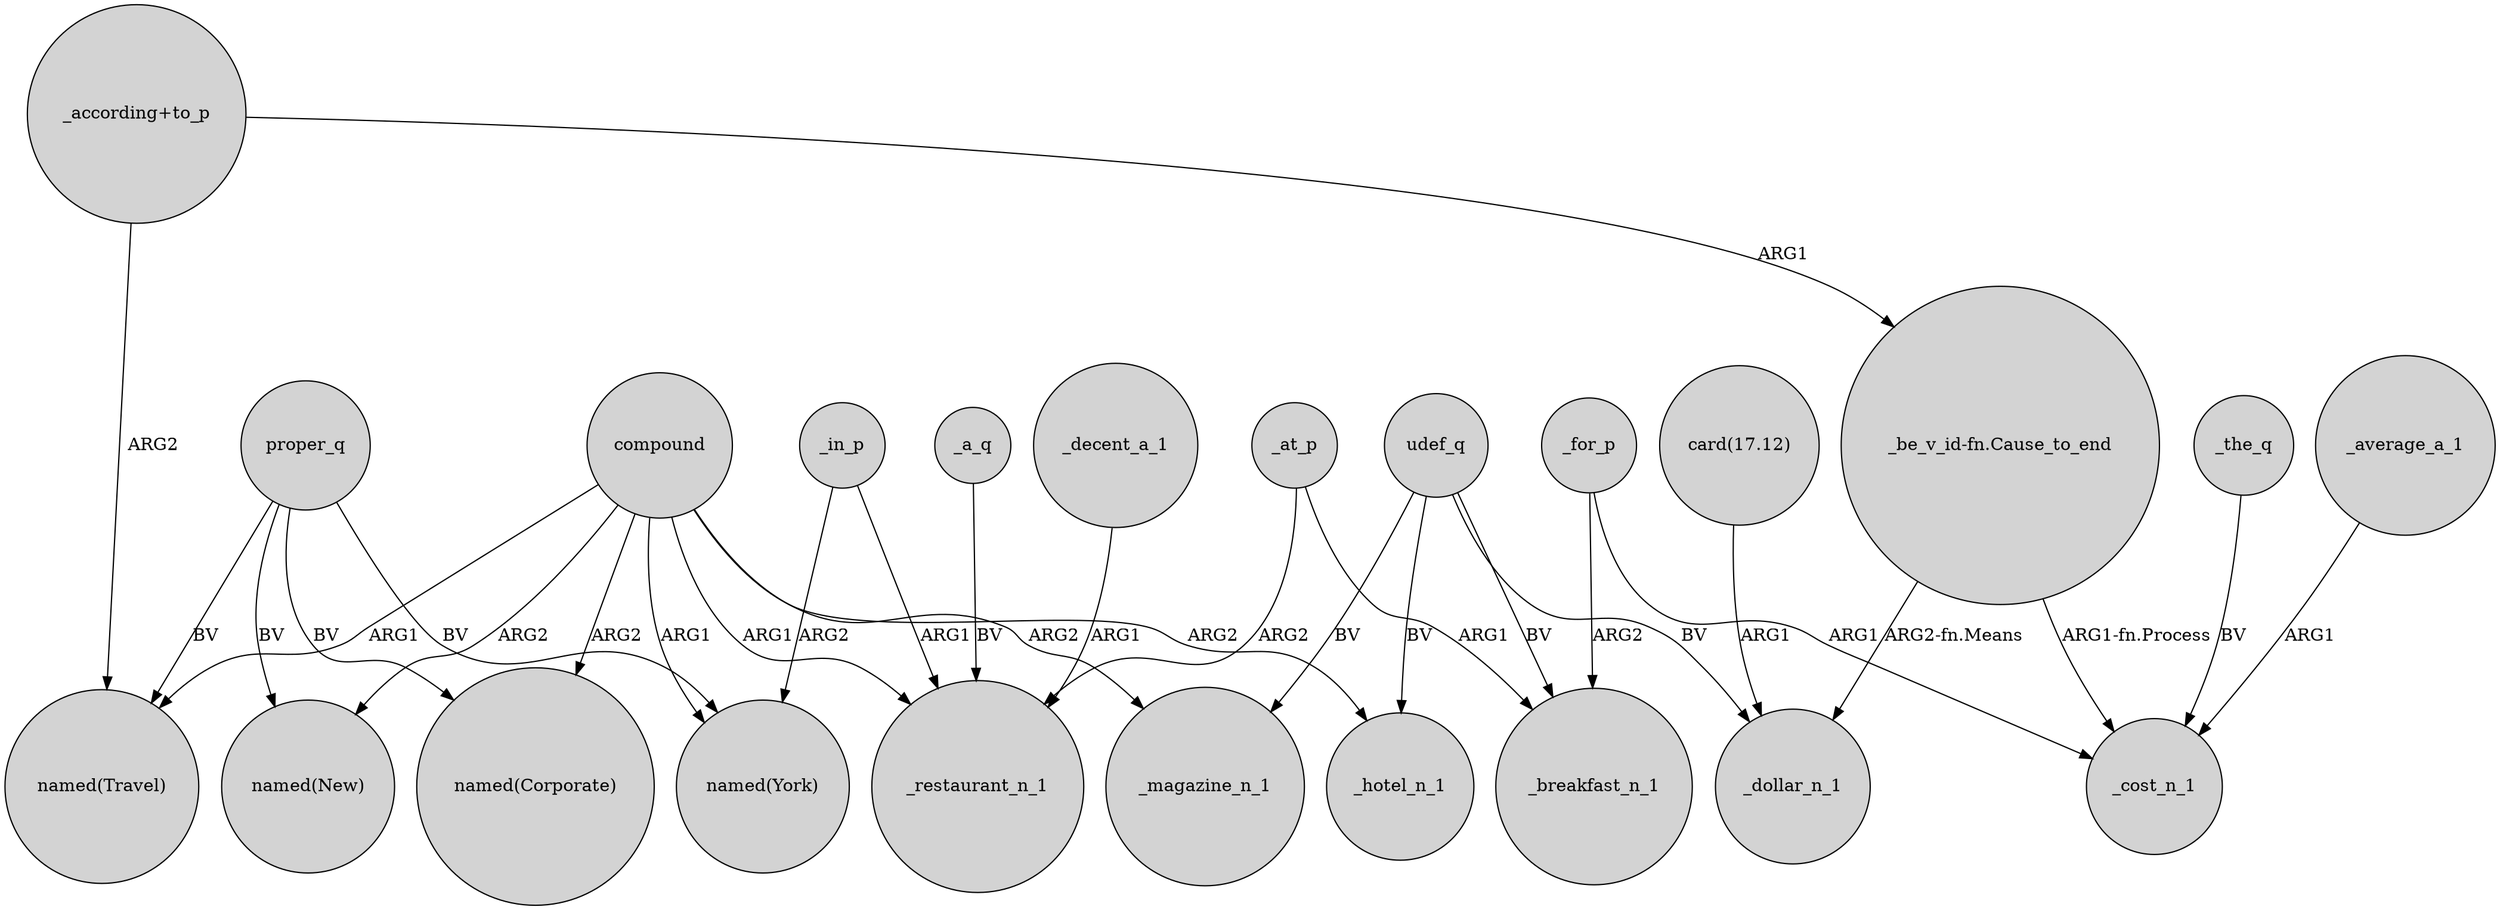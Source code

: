 digraph {
	node [shape=circle style=filled]
	compound -> "named(Travel)" [label=ARG1]
	"_according+to_p" -> "_be_v_id-fn.Cause_to_end" [label=ARG1]
	proper_q -> "named(Travel)" [label=BV]
	compound -> "named(New)" [label=ARG2]
	_a_q -> _restaurant_n_1 [label=BV]
	udef_q -> _breakfast_n_1 [label=BV]
	_at_p -> _restaurant_n_1 [label=ARG2]
	proper_q -> "named(New)" [label=BV]
	compound -> _magazine_n_1 [label=ARG2]
	"_be_v_id-fn.Cause_to_end" -> _dollar_n_1 [label="ARG2-fn.Means"]
	compound -> "named(Corporate)" [label=ARG2]
	_the_q -> _cost_n_1 [label=BV]
	_for_p -> _cost_n_1 [label=ARG1]
	proper_q -> "named(York)" [label=BV]
	compound -> _hotel_n_1 [label=ARG2]
	_in_p -> "named(York)" [label=ARG2]
	_average_a_1 -> _cost_n_1 [label=ARG1]
	udef_q -> _dollar_n_1 [label=BV]
	"_be_v_id-fn.Cause_to_end" -> _cost_n_1 [label="ARG1-fn.Process"]
	"_according+to_p" -> "named(Travel)" [label=ARG2]
	udef_q -> _hotel_n_1 [label=BV]
	_in_p -> _restaurant_n_1 [label=ARG1]
	_at_p -> _breakfast_n_1 [label=ARG1]
	_for_p -> _breakfast_n_1 [label=ARG2]
	_decent_a_1 -> _restaurant_n_1 [label=ARG1]
	udef_q -> _magazine_n_1 [label=BV]
	proper_q -> "named(Corporate)" [label=BV]
	compound -> "named(York)" [label=ARG1]
	compound -> _restaurant_n_1 [label=ARG1]
	"card(17.12)" -> _dollar_n_1 [label=ARG1]
}
